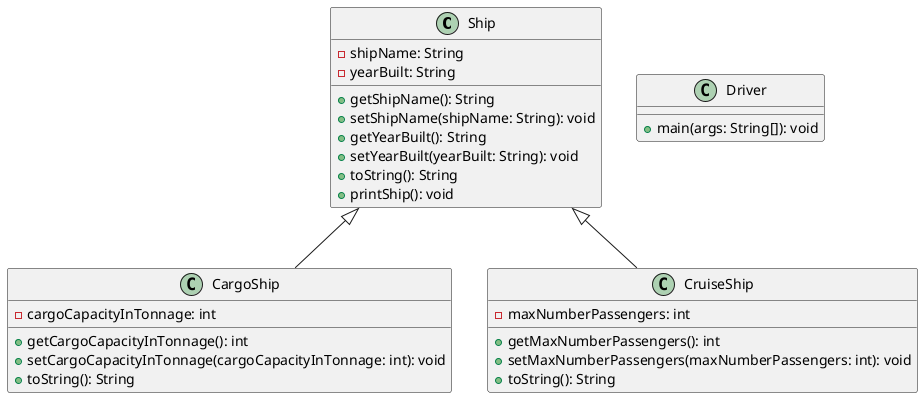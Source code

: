 @startuml

Ship <|-- CargoShip
Ship <|-- CruiseShip

class Ship {
  - shipName: String
  - yearBuilt: String
  + getShipName(): String
  + setShipName(shipName: String): void
  + getYearBuilt(): String
  + setYearBuilt(yearBuilt: String): void
  + toString(): String
  + printShip(): void
}

class CargoShip {
  - cargoCapacityInTonnage: int
  + getCargoCapacityInTonnage(): int
  + setCargoCapacityInTonnage(cargoCapacityInTonnage: int): void
  + toString(): String
}

class CruiseShip {
  - maxNumberPassengers: int
  + getMaxNumberPassengers(): int
  + setMaxNumberPassengers(maxNumberPassengers: int): void
  + toString(): String
}

class Driver {
  + main(args: String[]): void
}

@enduml

